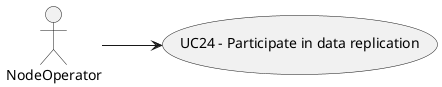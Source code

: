 @startuml

left to right direction
actor NodeOperator

usecase UC24 as "UC24 - Participate in data replication"
NodeOperator --> UC24

@enduml